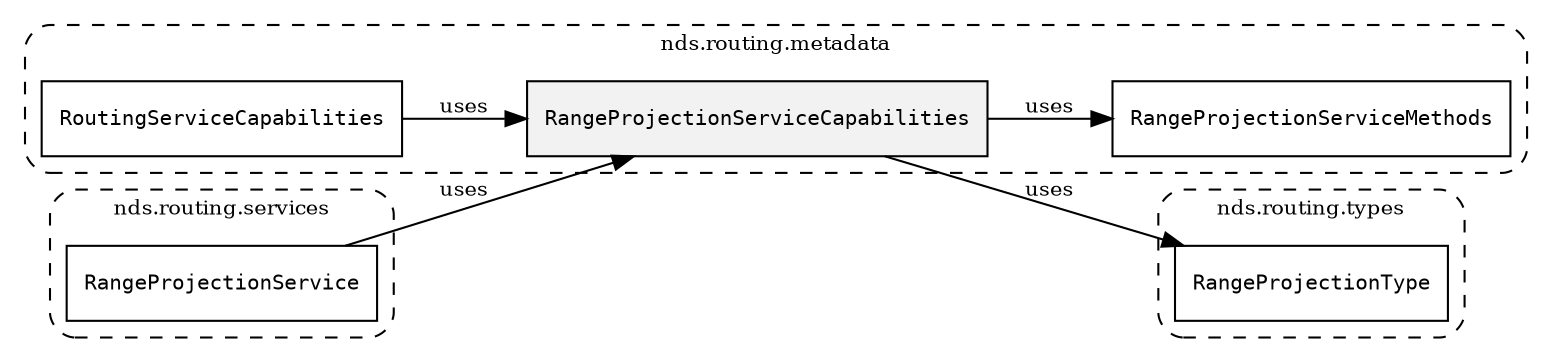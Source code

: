 /**
 * This dot file creates symbol collaboration diagram for RangeProjectionServiceCapabilities.
 */
digraph ZSERIO
{
    node [shape=box, fontsize=10];
    rankdir="LR";
    fontsize=10;
    tooltip="RangeProjectionServiceCapabilities collaboration diagram";

    subgraph "cluster_nds.routing.metadata"
    {
        style="dashed, rounded";
        label="nds.routing.metadata";
        tooltip="Package nds.routing.metadata";
        href="../../../content/packages/nds.routing.metadata.html#Package-nds-routing-metadata";
        target="_parent";

        "RangeProjectionServiceCapabilities" [style="filled", fillcolor="#0000000D", target="_parent", label=<<font face="monospace"><table align="center" border="0" cellspacing="0" cellpadding="0"><tr><td href="../../../content/packages/nds.routing.metadata.html#Structure-RangeProjectionServiceCapabilities" title="Structure defined in nds.routing.metadata">RangeProjectionServiceCapabilities</td></tr></table></font>>];
        "RangeProjectionServiceMethods" [target="_parent", label=<<font face="monospace"><table align="center" border="0" cellspacing="0" cellpadding="0"><tr><td href="../../../content/packages/nds.routing.metadata.html#Bitmask-RangeProjectionServiceMethods" title="Bitmask defined in nds.routing.metadata">RangeProjectionServiceMethods</td></tr></table></font>>];
        "RoutingServiceCapabilities" [target="_parent", label=<<font face="monospace"><table align="center" border="0" cellspacing="0" cellpadding="0"><tr><td href="../../../content/packages/nds.routing.metadata.html#Choice-RoutingServiceCapabilities" title="Choice defined in nds.routing.metadata">RoutingServiceCapabilities</td></tr></table></font>>];
    }

    subgraph "cluster_nds.routing.types"
    {
        style="dashed, rounded";
        label="nds.routing.types";
        tooltip="Package nds.routing.types";
        href="../../../content/packages/nds.routing.types.html#Package-nds-routing-types";
        target="_parent";

        "RangeProjectionType" [target="_parent", label=<<font face="monospace"><table align="center" border="0" cellspacing="0" cellpadding="0"><tr><td href="../../../content/packages/nds.routing.types.html#Bitmask-RangeProjectionType" title="Bitmask defined in nds.routing.types">RangeProjectionType</td></tr></table></font>>];
    }

    subgraph "cluster_nds.routing.services"
    {
        style="dashed, rounded";
        label="nds.routing.services";
        tooltip="Package nds.routing.services";
        href="../../../content/packages/nds.routing.services.html#Package-nds-routing-services";
        target="_parent";

        "RangeProjectionService" [target="_parent", label=<<font face="monospace"><table align="center" border="0" cellspacing="0" cellpadding="0"><tr><td href="../../../content/packages/nds.routing.services.html#Service-RangeProjectionService" title="Service defined in nds.routing.services">RangeProjectionService</td></tr></table></font>>];
    }

    "RangeProjectionServiceCapabilities" -> "RangeProjectionServiceMethods" [label="uses", fontsize=10];
    "RangeProjectionServiceCapabilities" -> "RangeProjectionType" [label="uses", fontsize=10];
    "RangeProjectionService" -> "RangeProjectionServiceCapabilities" [label="uses", fontsize=10];
    "RoutingServiceCapabilities" -> "RangeProjectionServiceCapabilities" [label="uses", fontsize=10];
}
